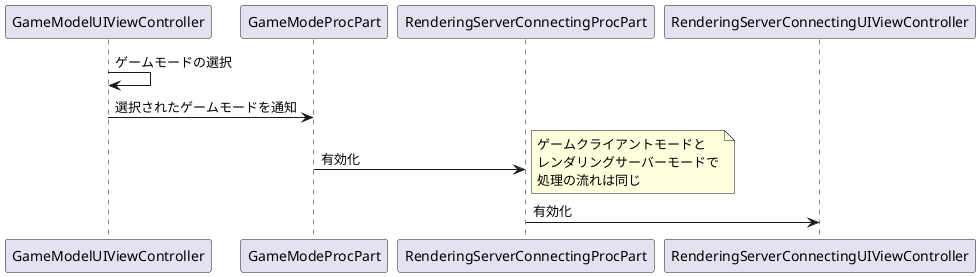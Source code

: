 @startuml game_mode_sequence

GameModelUIViewController -> GameModelUIViewController : ゲームモードの選択
GameModelUIViewController -> GameModeProcPart : 選択されたゲームモードを通知
GameModeProcPart -> RenderingServerConnectingProcPart : 有効化
note right
  ゲームクライアントモードと
  レンダリングサーバーモードで
  処理の流れは同じ
endnote
RenderingServerConnectingProcPart -> RenderingServerConnectingUIViewController : 有効化

@enduml